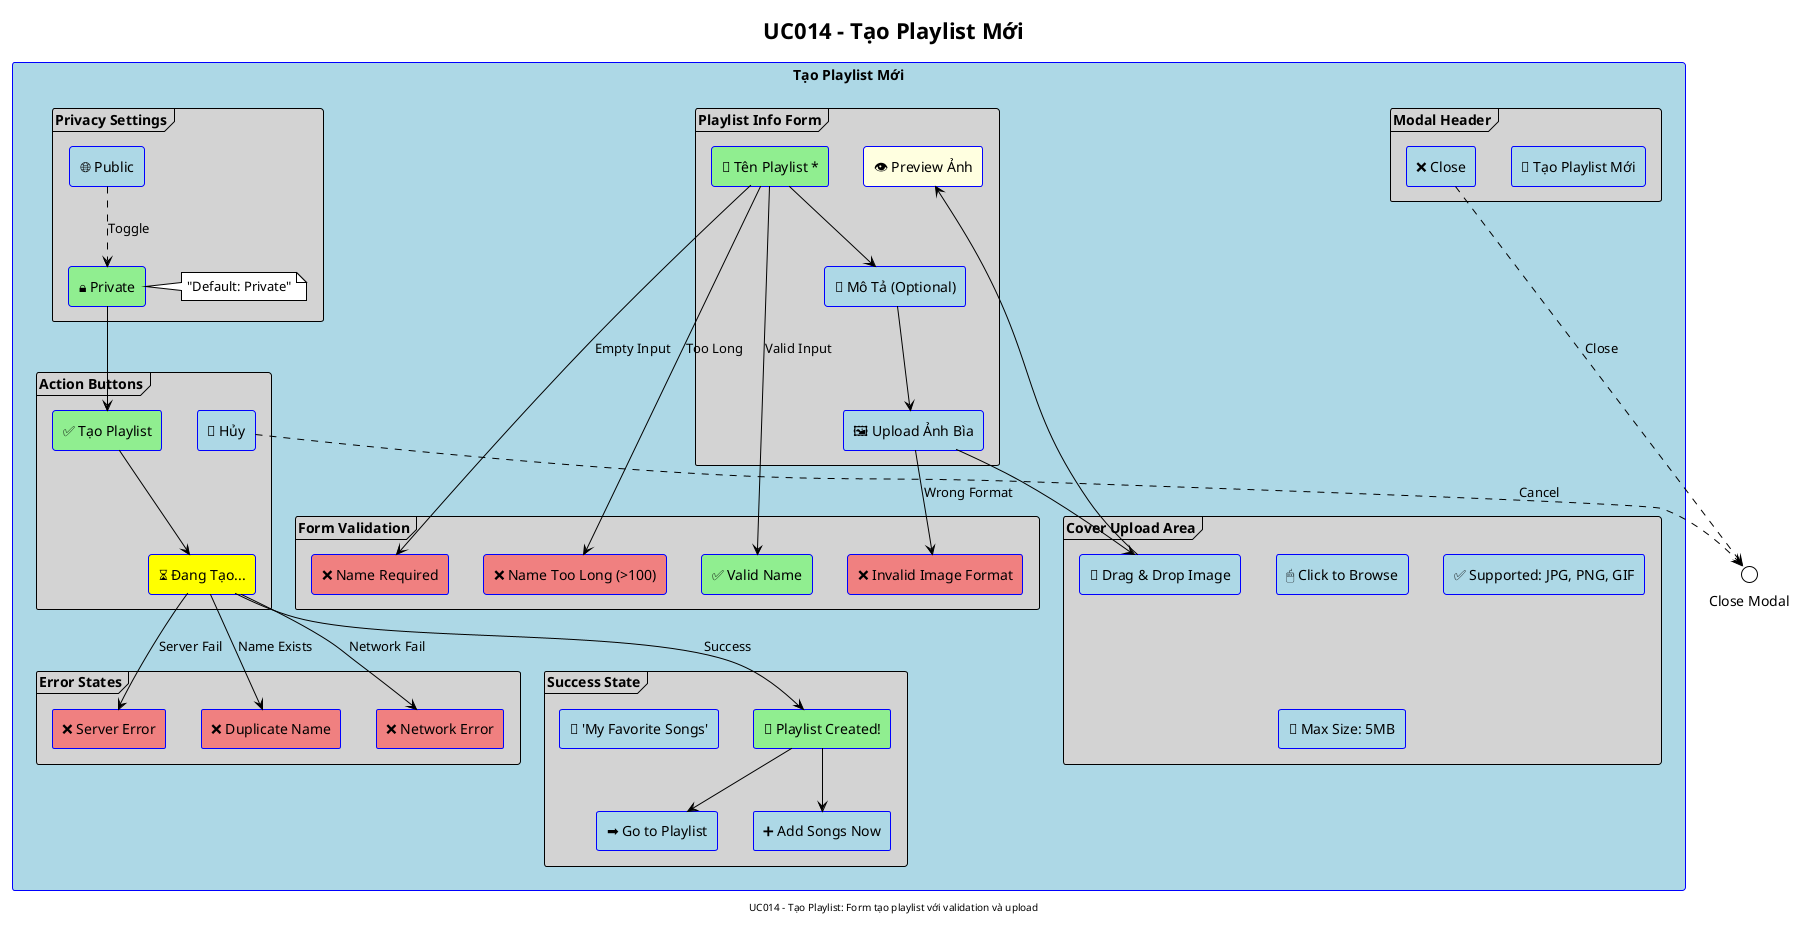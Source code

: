 @startuml UC014-Tao-Playlist
!theme plain
title UC014 - Tạo Playlist Mới

skinparam rectangle {
    BackgroundColor lightblue
    BorderColor blue
}

skinparam frame {
    BackgroundColor lightgray
    BorderColor black
}

rectangle "Tạo Playlist Mới" {
    frame "Modal Header" as header {
        rectangle "🎵 Tạo Playlist Mới" as title
        rectangle "❌ Close" as close_btn
    }

    frame "Playlist Info Form" as form {
        rectangle "📝 Tên Playlist *" as playlist_name #lightgreen
        rectangle "📄 Mô Tả (Optional)" as description
        rectangle "🖼️ Upload Ảnh Bìa" as cover_upload
        rectangle "👁️ Preview Ảnh" as cover_preview #lightyellow
    }

    frame "Privacy Settings" as privacy {
        rectangle "🌐 Public" as public_radio
        rectangle "🔒 Private" as private_radio #lightgreen
        note right of private_radio : "Default: Private"
    }

    frame "Cover Upload Area" as upload_area {
        rectangle "📁 Drag & Drop Image" as drag_drop
        rectangle "🖱️ Click to Browse" as browse_btn
        rectangle "✅ Supported: JPG, PNG, GIF" as file_types
        rectangle "📏 Max Size: 5MB" as size_limit
    }

    frame "Form Validation" as validation {
        rectangle "✅ Valid Name" as valid_name #lightgreen
        rectangle "❌ Name Required" as invalid_name #lightcoral
        rectangle "❌ Name Too Long (>100)" as name_too_long #lightcoral
        rectangle "❌ Invalid Image Format" as invalid_image #lightcoral
    }

    frame "Action Buttons" as actions {
        rectangle "🚫 Hủy" as cancel_btn
        rectangle "✅ Tạo Playlist" as create_btn #lightgreen
        rectangle "⏳ Đang Tạo..." as creating #yellow
    }

    frame "Success State" as success {
        rectangle "🎉 Playlist Created!" as success_msg #lightgreen
        rectangle "🎵 'My Favorite Songs'" as created_playlist
        rectangle "➡️ Go to Playlist" as goto_playlist
        rectangle "➕ Add Songs Now" as add_songs
    }

    frame "Error States" as errors {
        rectangle "❌ Network Error" as network_error #lightcoral
        rectangle "❌ Server Error" as server_error #lightcoral
        rectangle "❌ Duplicate Name" as duplicate_error #lightcoral
    }
}

' Flow connections
playlist_name --> description
description --> cover_upload
cover_upload --> drag_drop
drag_drop --> cover_preview

public_radio ..> private_radio : "Toggle"
private_radio --> create_btn

playlist_name --> valid_name : "Valid Input"
playlist_name --> invalid_name : "Empty Input"
playlist_name --> name_too_long : "Too Long"

cover_upload --> invalid_image : "Wrong Format"

create_btn --> creating
creating --> success_msg : "Success"
creating --> network_error : "Network Fail"
creating --> server_error : "Server Fail"
creating --> duplicate_error : "Name Exists"

success_msg --> goto_playlist
success_msg --> add_songs

cancel_btn ..> "Close Modal" : "Cancel"
close_btn ..> "Close Modal" : "Close"

footer UC014 - Tạo Playlist: Form tạo playlist với validation và upload
@enduml
